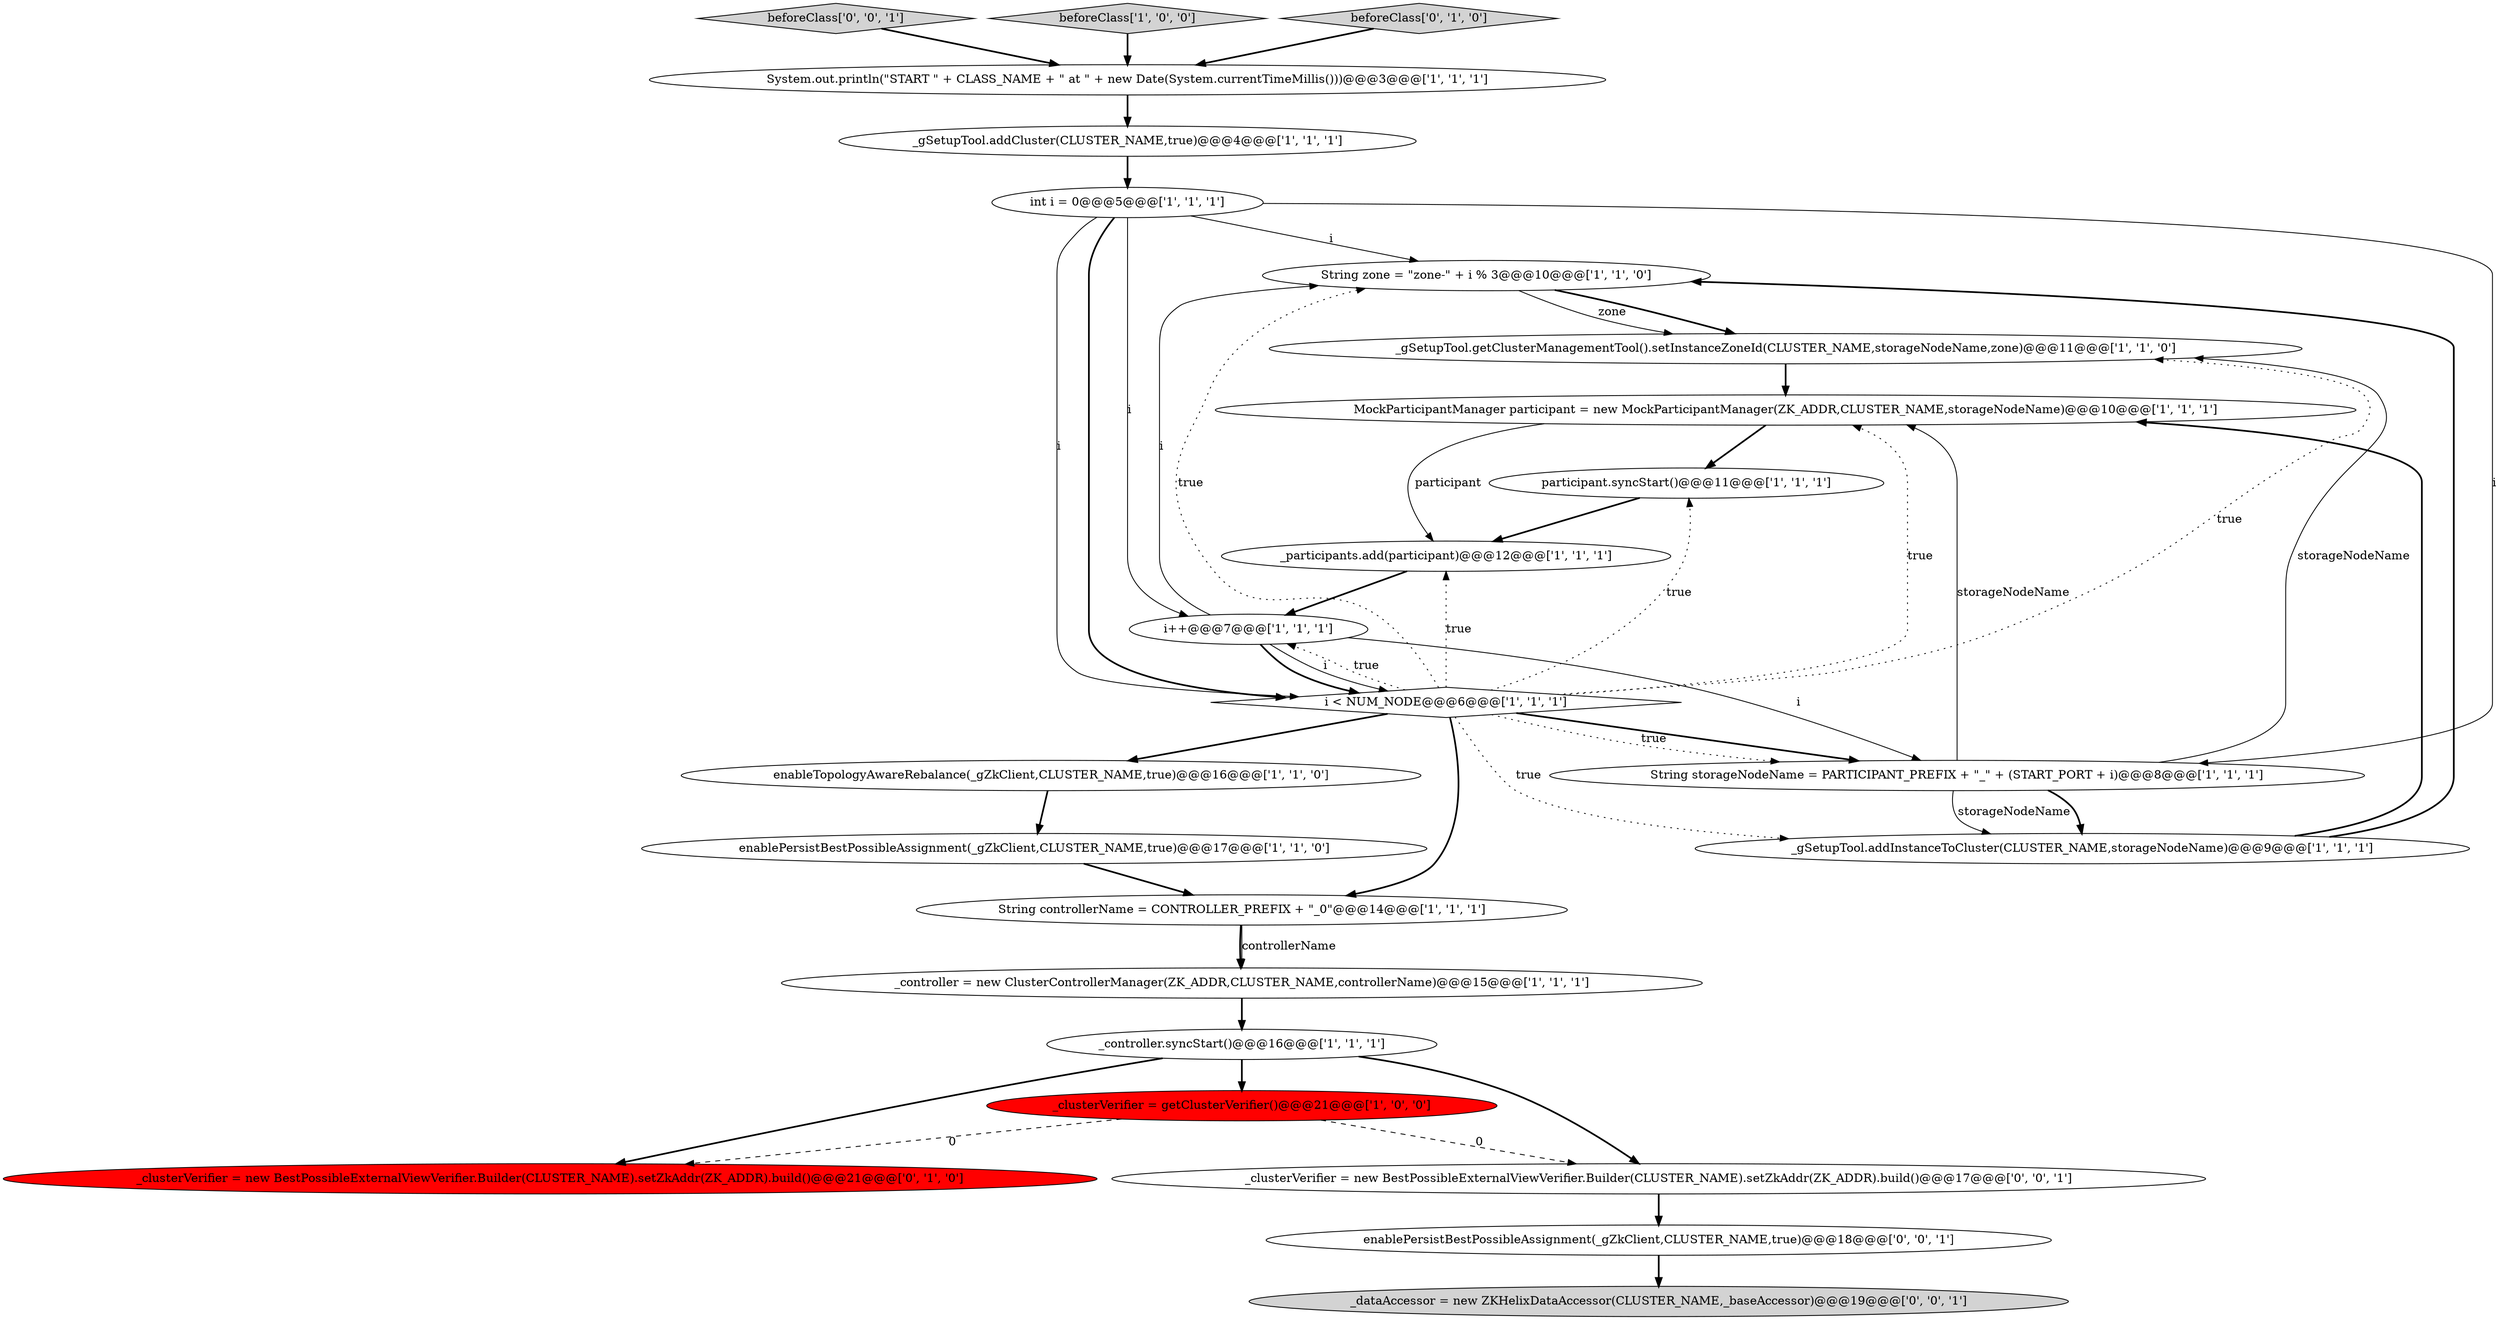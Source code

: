 digraph {
0 [style = filled, label = "String zone = \"zone-\" + i % 3@@@10@@@['1', '1', '0']", fillcolor = white, shape = ellipse image = "AAA0AAABBB1BBB"];
17 [style = filled, label = "i < NUM_NODE@@@6@@@['1', '1', '1']", fillcolor = white, shape = diamond image = "AAA0AAABBB1BBB"];
21 [style = filled, label = "enablePersistBestPossibleAssignment(_gZkClient,CLUSTER_NAME,true)@@@18@@@['0', '0', '1']", fillcolor = white, shape = ellipse image = "AAA0AAABBB3BBB"];
1 [style = filled, label = "enableTopologyAwareRebalance(_gZkClient,CLUSTER_NAME,true)@@@16@@@['1', '1', '0']", fillcolor = white, shape = ellipse image = "AAA0AAABBB1BBB"];
13 [style = filled, label = "_controller = new ClusterControllerManager(ZK_ADDR,CLUSTER_NAME,controllerName)@@@15@@@['1', '1', '1']", fillcolor = white, shape = ellipse image = "AAA0AAABBB1BBB"];
24 [style = filled, label = "beforeClass['0', '0', '1']", fillcolor = lightgray, shape = diamond image = "AAA0AAABBB3BBB"];
20 [style = filled, label = "_clusterVerifier = new BestPossibleExternalViewVerifier.Builder(CLUSTER_NAME).setZkAddr(ZK_ADDR).build()@@@21@@@['0', '1', '0']", fillcolor = red, shape = ellipse image = "AAA1AAABBB2BBB"];
6 [style = filled, label = "beforeClass['1', '0', '0']", fillcolor = lightgray, shape = diamond image = "AAA0AAABBB1BBB"];
16 [style = filled, label = "i++@@@7@@@['1', '1', '1']", fillcolor = white, shape = ellipse image = "AAA0AAABBB1BBB"];
4 [style = filled, label = "_gSetupTool.addInstanceToCluster(CLUSTER_NAME,storageNodeName)@@@9@@@['1', '1', '1']", fillcolor = white, shape = ellipse image = "AAA0AAABBB1BBB"];
2 [style = filled, label = "participant.syncStart()@@@11@@@['1', '1', '1']", fillcolor = white, shape = ellipse image = "AAA0AAABBB1BBB"];
22 [style = filled, label = "_dataAccessor = new ZKHelixDataAccessor(CLUSTER_NAME,_baseAccessor)@@@19@@@['0', '0', '1']", fillcolor = lightgray, shape = ellipse image = "AAA0AAABBB3BBB"];
23 [style = filled, label = "_clusterVerifier = new BestPossibleExternalViewVerifier.Builder(CLUSTER_NAME).setZkAddr(ZK_ADDR).build()@@@17@@@['0', '0', '1']", fillcolor = white, shape = ellipse image = "AAA0AAABBB3BBB"];
15 [style = filled, label = "System.out.println(\"START \" + CLASS_NAME + \" at \" + new Date(System.currentTimeMillis()))@@@3@@@['1', '1', '1']", fillcolor = white, shape = ellipse image = "AAA0AAABBB1BBB"];
14 [style = filled, label = "_clusterVerifier = getClusterVerifier()@@@21@@@['1', '0', '0']", fillcolor = red, shape = ellipse image = "AAA1AAABBB1BBB"];
5 [style = filled, label = "String storageNodeName = PARTICIPANT_PREFIX + \"_\" + (START_PORT + i)@@@8@@@['1', '1', '1']", fillcolor = white, shape = ellipse image = "AAA0AAABBB1BBB"];
12 [style = filled, label = "String controllerName = CONTROLLER_PREFIX + \"_0\"@@@14@@@['1', '1', '1']", fillcolor = white, shape = ellipse image = "AAA0AAABBB1BBB"];
3 [style = filled, label = "enablePersistBestPossibleAssignment(_gZkClient,CLUSTER_NAME,true)@@@17@@@['1', '1', '0']", fillcolor = white, shape = ellipse image = "AAA0AAABBB1BBB"];
18 [style = filled, label = "_gSetupTool.getClusterManagementTool().setInstanceZoneId(CLUSTER_NAME,storageNodeName,zone)@@@11@@@['1', '1', '0']", fillcolor = white, shape = ellipse image = "AAA0AAABBB1BBB"];
7 [style = filled, label = "_participants.add(participant)@@@12@@@['1', '1', '1']", fillcolor = white, shape = ellipse image = "AAA0AAABBB1BBB"];
19 [style = filled, label = "beforeClass['0', '1', '0']", fillcolor = lightgray, shape = diamond image = "AAA0AAABBB2BBB"];
8 [style = filled, label = "MockParticipantManager participant = new MockParticipantManager(ZK_ADDR,CLUSTER_NAME,storageNodeName)@@@10@@@['1', '1', '1']", fillcolor = white, shape = ellipse image = "AAA0AAABBB1BBB"];
9 [style = filled, label = "int i = 0@@@5@@@['1', '1', '1']", fillcolor = white, shape = ellipse image = "AAA0AAABBB1BBB"];
11 [style = filled, label = "_controller.syncStart()@@@16@@@['1', '1', '1']", fillcolor = white, shape = ellipse image = "AAA0AAABBB1BBB"];
10 [style = filled, label = "_gSetupTool.addCluster(CLUSTER_NAME,true)@@@4@@@['1', '1', '1']", fillcolor = white, shape = ellipse image = "AAA0AAABBB1BBB"];
9->0 [style = solid, label="i"];
5->18 [style = solid, label="storageNodeName"];
11->20 [style = bold, label=""];
17->5 [style = bold, label=""];
15->10 [style = bold, label=""];
17->0 [style = dotted, label="true"];
16->17 [style = solid, label="i"];
17->1 [style = bold, label=""];
17->18 [style = dotted, label="true"];
11->14 [style = bold, label=""];
9->5 [style = solid, label="i"];
17->4 [style = dotted, label="true"];
1->3 [style = bold, label=""];
9->17 [style = solid, label="i"];
0->18 [style = solid, label="zone"];
8->7 [style = solid, label="participant"];
14->20 [style = dashed, label="0"];
9->17 [style = bold, label=""];
9->16 [style = solid, label="i"];
16->17 [style = bold, label=""];
3->12 [style = bold, label=""];
13->11 [style = bold, label=""];
6->15 [style = bold, label=""];
4->0 [style = bold, label=""];
5->4 [style = solid, label="storageNodeName"];
17->16 [style = dotted, label="true"];
12->13 [style = bold, label=""];
17->8 [style = dotted, label="true"];
17->12 [style = bold, label=""];
16->5 [style = solid, label="i"];
14->23 [style = dashed, label="0"];
8->2 [style = bold, label=""];
23->21 [style = bold, label=""];
21->22 [style = bold, label=""];
5->4 [style = bold, label=""];
7->16 [style = bold, label=""];
12->13 [style = solid, label="controllerName"];
4->8 [style = bold, label=""];
0->18 [style = bold, label=""];
17->5 [style = dotted, label="true"];
10->9 [style = bold, label=""];
18->8 [style = bold, label=""];
17->2 [style = dotted, label="true"];
17->7 [style = dotted, label="true"];
2->7 [style = bold, label=""];
19->15 [style = bold, label=""];
11->23 [style = bold, label=""];
5->8 [style = solid, label="storageNodeName"];
24->15 [style = bold, label=""];
16->0 [style = solid, label="i"];
}
